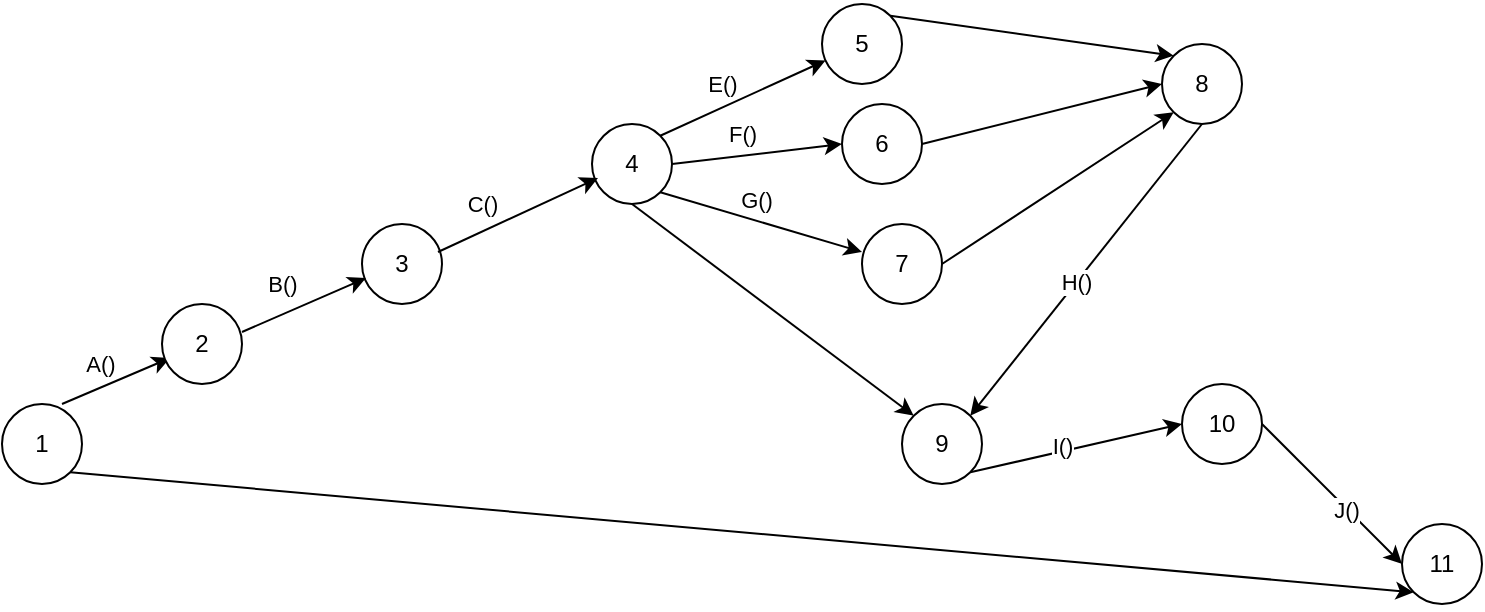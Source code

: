 <mxfile version="22.1.5" type="github">
  <diagram name="Page-1" id="AMdU_xkVBgLGQG_bQsmR">
    <mxGraphModel dx="419" dy="246" grid="1" gridSize="10" guides="1" tooltips="1" connect="1" arrows="1" fold="1" page="1" pageScale="1" pageWidth="850" pageHeight="1100" math="0" shadow="0">
      <root>
        <mxCell id="0" />
        <mxCell id="1" parent="0" />
        <mxCell id="53iNG_w205cJMGycBdO0-1" value="1" style="ellipse;whiteSpace=wrap;html=1;aspect=fixed;" vertex="1" parent="1">
          <mxGeometry x="110" y="250" width="40" height="40" as="geometry" />
        </mxCell>
        <mxCell id="53iNG_w205cJMGycBdO0-2" value="" style="endArrow=classic;html=1;rounded=0;entryX=0.1;entryY=0.675;entryDx=0;entryDy=0;entryPerimeter=0;" edge="1" parent="1" target="53iNG_w205cJMGycBdO0-10">
          <mxGeometry width="50" height="50" relative="1" as="geometry">
            <mxPoint x="140" y="250" as="sourcePoint" />
            <mxPoint x="260" y="200" as="targetPoint" />
          </mxGeometry>
        </mxCell>
        <mxCell id="53iNG_w205cJMGycBdO0-13" value="A()" style="edgeLabel;html=1;align=center;verticalAlign=middle;resizable=0;points=[];" vertex="1" connectable="0" parent="53iNG_w205cJMGycBdO0-2">
          <mxGeometry x="-0.284" y="1" relative="1" as="geometry">
            <mxPoint y="-11" as="offset" />
          </mxGeometry>
        </mxCell>
        <mxCell id="53iNG_w205cJMGycBdO0-4" value="11" style="ellipse;whiteSpace=wrap;html=1;aspect=fixed;" vertex="1" parent="1">
          <mxGeometry x="810" y="310" width="40" height="40" as="geometry" />
        </mxCell>
        <mxCell id="53iNG_w205cJMGycBdO0-5" value="7" style="ellipse;whiteSpace=wrap;html=1;aspect=fixed;" vertex="1" parent="1">
          <mxGeometry x="540" y="160" width="40" height="40" as="geometry" />
        </mxCell>
        <mxCell id="53iNG_w205cJMGycBdO0-6" value="6" style="ellipse;whiteSpace=wrap;html=1;aspect=fixed;" vertex="1" parent="1">
          <mxGeometry x="530" y="100" width="40" height="40" as="geometry" />
        </mxCell>
        <mxCell id="53iNG_w205cJMGycBdO0-7" value="5" style="ellipse;whiteSpace=wrap;html=1;aspect=fixed;" vertex="1" parent="1">
          <mxGeometry x="520" y="50" width="40" height="40" as="geometry" />
        </mxCell>
        <mxCell id="53iNG_w205cJMGycBdO0-8" value="4" style="ellipse;whiteSpace=wrap;html=1;aspect=fixed;" vertex="1" parent="1">
          <mxGeometry x="405" y="110" width="40" height="40" as="geometry" />
        </mxCell>
        <mxCell id="53iNG_w205cJMGycBdO0-9" value="3" style="ellipse;whiteSpace=wrap;html=1;aspect=fixed;direction=south;" vertex="1" parent="1">
          <mxGeometry x="290" y="160" width="40" height="40" as="geometry" />
        </mxCell>
        <mxCell id="53iNG_w205cJMGycBdO0-10" value="2" style="ellipse;whiteSpace=wrap;html=1;aspect=fixed;" vertex="1" parent="1">
          <mxGeometry x="190" y="200" width="40" height="40" as="geometry" />
        </mxCell>
        <mxCell id="53iNG_w205cJMGycBdO0-11" value="" style="endArrow=classic;html=1;rounded=0;exitX=1;exitY=0.35;exitDx=0;exitDy=0;exitPerimeter=0;entryX=0.675;entryY=0.95;entryDx=0;entryDy=0;entryPerimeter=0;" edge="1" parent="1" source="53iNG_w205cJMGycBdO0-10" target="53iNG_w205cJMGycBdO0-9">
          <mxGeometry width="50" height="50" relative="1" as="geometry">
            <mxPoint x="300" y="180" as="sourcePoint" />
            <mxPoint x="420" y="140" as="targetPoint" />
          </mxGeometry>
        </mxCell>
        <mxCell id="53iNG_w205cJMGycBdO0-14" value="B()" style="edgeLabel;html=1;align=center;verticalAlign=middle;resizable=0;points=[];" vertex="1" connectable="0" parent="53iNG_w205cJMGycBdO0-11">
          <mxGeometry x="-0.243" y="-1" relative="1" as="geometry">
            <mxPoint x="-4" y="-15" as="offset" />
          </mxGeometry>
        </mxCell>
        <mxCell id="53iNG_w205cJMGycBdO0-12" value="" style="endArrow=classic;html=1;rounded=0;exitX=0.35;exitY=0.05;exitDx=0;exitDy=0;exitPerimeter=0;entryX=0.075;entryY=0.675;entryDx=0;entryDy=0;entryPerimeter=0;" edge="1" parent="1" source="53iNG_w205cJMGycBdO0-9" target="53iNG_w205cJMGycBdO0-8">
          <mxGeometry width="50" height="50" relative="1" as="geometry">
            <mxPoint x="330" y="170" as="sourcePoint" />
            <mxPoint x="410" y="140" as="targetPoint" />
          </mxGeometry>
        </mxCell>
        <mxCell id="53iNG_w205cJMGycBdO0-15" value="C()" style="edgeLabel;html=1;align=center;verticalAlign=middle;resizable=0;points=[];" vertex="1" connectable="0" parent="53iNG_w205cJMGycBdO0-12">
          <mxGeometry x="0.13" y="1" relative="1" as="geometry">
            <mxPoint x="-23" y="-2" as="offset" />
          </mxGeometry>
        </mxCell>
        <mxCell id="53iNG_w205cJMGycBdO0-16" value="" style="endArrow=classic;html=1;rounded=0;exitX=1;exitY=0;exitDx=0;exitDy=0;" edge="1" parent="1" source="53iNG_w205cJMGycBdO0-8" target="53iNG_w205cJMGycBdO0-7">
          <mxGeometry width="50" height="50" relative="1" as="geometry">
            <mxPoint x="450" y="120" as="sourcePoint" />
            <mxPoint x="520" y="80" as="targetPoint" />
          </mxGeometry>
        </mxCell>
        <mxCell id="53iNG_w205cJMGycBdO0-20" value="E()" style="edgeLabel;html=1;align=center;verticalAlign=middle;resizable=0;points=[];" vertex="1" connectable="0" parent="53iNG_w205cJMGycBdO0-16">
          <mxGeometry x="-0.067" y="-1" relative="1" as="geometry">
            <mxPoint x="-8" y="-9" as="offset" />
          </mxGeometry>
        </mxCell>
        <mxCell id="53iNG_w205cJMGycBdO0-17" value="" style="endArrow=classic;html=1;rounded=0;exitX=1;exitY=0.5;exitDx=0;exitDy=0;entryX=0;entryY=0.5;entryDx=0;entryDy=0;" edge="1" parent="1" source="53iNG_w205cJMGycBdO0-8" target="53iNG_w205cJMGycBdO0-6">
          <mxGeometry width="50" height="50" relative="1" as="geometry">
            <mxPoint x="480" y="160" as="sourcePoint" />
            <mxPoint x="550" y="120" as="targetPoint" />
          </mxGeometry>
        </mxCell>
        <mxCell id="53iNG_w205cJMGycBdO0-21" value="F()" style="edgeLabel;html=1;align=center;verticalAlign=middle;resizable=0;points=[];" vertex="1" connectable="0" parent="53iNG_w205cJMGycBdO0-17">
          <mxGeometry x="-0.169" y="3" relative="1" as="geometry">
            <mxPoint y="-8" as="offset" />
          </mxGeometry>
        </mxCell>
        <mxCell id="53iNG_w205cJMGycBdO0-19" value="" style="endArrow=classic;html=1;rounded=0;exitX=1;exitY=1;exitDx=0;exitDy=0;entryX=0;entryY=0.35;entryDx=0;entryDy=0;entryPerimeter=0;" edge="1" parent="1" source="53iNG_w205cJMGycBdO0-8" target="53iNG_w205cJMGycBdO0-5">
          <mxGeometry width="50" height="50" relative="1" as="geometry">
            <mxPoint x="450" y="240" as="sourcePoint" />
            <mxPoint x="540" y="180" as="targetPoint" />
          </mxGeometry>
        </mxCell>
        <mxCell id="53iNG_w205cJMGycBdO0-22" value="G()" style="edgeLabel;html=1;align=center;verticalAlign=middle;resizable=0;points=[];" vertex="1" connectable="0" parent="53iNG_w205cJMGycBdO0-19">
          <mxGeometry x="-0.047" y="-1" relative="1" as="geometry">
            <mxPoint y="-12" as="offset" />
          </mxGeometry>
        </mxCell>
        <mxCell id="53iNG_w205cJMGycBdO0-25" value="10" style="ellipse;whiteSpace=wrap;html=1;aspect=fixed;" vertex="1" parent="1">
          <mxGeometry x="700" y="240" width="40" height="40" as="geometry" />
        </mxCell>
        <mxCell id="53iNG_w205cJMGycBdO0-26" value="9" style="ellipse;whiteSpace=wrap;html=1;aspect=fixed;" vertex="1" parent="1">
          <mxGeometry x="560" y="250" width="40" height="40" as="geometry" />
        </mxCell>
        <mxCell id="53iNG_w205cJMGycBdO0-27" value="8" style="ellipse;whiteSpace=wrap;html=1;aspect=fixed;" vertex="1" parent="1">
          <mxGeometry x="690" y="70" width="40" height="40" as="geometry" />
        </mxCell>
        <mxCell id="53iNG_w205cJMGycBdO0-28" value="" style="endArrow=classic;html=1;rounded=0;exitX=1;exitY=0;exitDx=0;exitDy=0;entryX=0;entryY=0;entryDx=0;entryDy=0;" edge="1" parent="1" source="53iNG_w205cJMGycBdO0-7" target="53iNG_w205cJMGycBdO0-27">
          <mxGeometry width="50" height="50" relative="1" as="geometry">
            <mxPoint x="560" y="70" as="sourcePoint" />
            <mxPoint x="730" y="110" as="targetPoint" />
          </mxGeometry>
        </mxCell>
        <mxCell id="53iNG_w205cJMGycBdO0-29" value="" style="endArrow=classic;html=1;rounded=0;exitX=1;exitY=0.5;exitDx=0;exitDy=0;entryX=0;entryY=0.5;entryDx=0;entryDy=0;" edge="1" parent="1" source="53iNG_w205cJMGycBdO0-6" target="53iNG_w205cJMGycBdO0-27">
          <mxGeometry width="50" height="50" relative="1" as="geometry">
            <mxPoint x="580" y="110" as="sourcePoint" />
            <mxPoint x="720" y="130" as="targetPoint" />
          </mxGeometry>
        </mxCell>
        <mxCell id="53iNG_w205cJMGycBdO0-30" value="" style="endArrow=classic;html=1;rounded=0;exitX=1;exitY=0.5;exitDx=0;exitDy=0;entryX=0;entryY=1;entryDx=0;entryDy=0;" edge="1" parent="1" source="53iNG_w205cJMGycBdO0-5" target="53iNG_w205cJMGycBdO0-27">
          <mxGeometry width="50" height="50" relative="1" as="geometry">
            <mxPoint x="580" y="130" as="sourcePoint" />
            <mxPoint x="730" y="150" as="targetPoint" />
          </mxGeometry>
        </mxCell>
        <mxCell id="53iNG_w205cJMGycBdO0-32" value="" style="endArrow=classic;html=1;rounded=0;entryX=1;entryY=0;entryDx=0;entryDy=0;" edge="1" parent="1" target="53iNG_w205cJMGycBdO0-26">
          <mxGeometry width="50" height="50" relative="1" as="geometry">
            <mxPoint x="710" y="110" as="sourcePoint" />
            <mxPoint x="830" y="130" as="targetPoint" />
          </mxGeometry>
        </mxCell>
        <mxCell id="53iNG_w205cJMGycBdO0-33" value="H()" style="edgeLabel;html=1;align=center;verticalAlign=middle;resizable=0;points=[];" vertex="1" connectable="0" parent="53iNG_w205cJMGycBdO0-32">
          <mxGeometry x="0.083" relative="1" as="geometry">
            <mxPoint as="offset" />
          </mxGeometry>
        </mxCell>
        <mxCell id="53iNG_w205cJMGycBdO0-34" value="" style="endArrow=classic;html=1;rounded=0;exitX=0.5;exitY=1;exitDx=0;exitDy=0;entryX=0;entryY=0;entryDx=0;entryDy=0;" edge="1" parent="1" source="53iNG_w205cJMGycBdO0-8" target="53iNG_w205cJMGycBdO0-26">
          <mxGeometry width="50" height="50" relative="1" as="geometry">
            <mxPoint x="400" y="530" as="sourcePoint" />
            <mxPoint x="500" y="290" as="targetPoint" />
          </mxGeometry>
        </mxCell>
        <mxCell id="53iNG_w205cJMGycBdO0-38" value="" style="endArrow=classic;html=1;rounded=0;exitX=1;exitY=1;exitDx=0;exitDy=0;entryX=0;entryY=0.5;entryDx=0;entryDy=0;" edge="1" parent="1" source="53iNG_w205cJMGycBdO0-26" target="53iNG_w205cJMGycBdO0-25">
          <mxGeometry width="50" height="50" relative="1" as="geometry">
            <mxPoint x="480" y="480" as="sourcePoint" />
            <mxPoint x="530" y="430" as="targetPoint" />
          </mxGeometry>
        </mxCell>
        <mxCell id="53iNG_w205cJMGycBdO0-39" value="I()" style="edgeLabel;html=1;align=center;verticalAlign=middle;resizable=0;points=[];" vertex="1" connectable="0" parent="53iNG_w205cJMGycBdO0-38">
          <mxGeometry x="-0.127" y="3" relative="1" as="geometry">
            <mxPoint as="offset" />
          </mxGeometry>
        </mxCell>
        <mxCell id="53iNG_w205cJMGycBdO0-40" value="" style="endArrow=classic;html=1;rounded=0;exitX=1;exitY=0.5;exitDx=0;exitDy=0;entryX=0;entryY=0.5;entryDx=0;entryDy=0;" edge="1" parent="1" source="53iNG_w205cJMGycBdO0-25" target="53iNG_w205cJMGycBdO0-4">
          <mxGeometry width="50" height="50" relative="1" as="geometry">
            <mxPoint x="770" y="230" as="sourcePoint" />
            <mxPoint x="870" y="260" as="targetPoint" />
          </mxGeometry>
        </mxCell>
        <mxCell id="53iNG_w205cJMGycBdO0-41" value="J()" style="edgeLabel;html=1;align=center;verticalAlign=middle;resizable=0;points=[];" vertex="1" connectable="0" parent="53iNG_w205cJMGycBdO0-40">
          <mxGeometry x="0.198" y="-1" relative="1" as="geometry">
            <mxPoint as="offset" />
          </mxGeometry>
        </mxCell>
        <mxCell id="53iNG_w205cJMGycBdO0-42" value="" style="endArrow=classic;html=1;rounded=0;exitX=1;exitY=1;exitDx=0;exitDy=0;entryX=0;entryY=1;entryDx=0;entryDy=0;" edge="1" parent="1" source="53iNG_w205cJMGycBdO0-1" target="53iNG_w205cJMGycBdO0-4">
          <mxGeometry width="50" height="50" relative="1" as="geometry">
            <mxPoint x="230" y="460" as="sourcePoint" />
            <mxPoint x="280" y="410" as="targetPoint" />
          </mxGeometry>
        </mxCell>
      </root>
    </mxGraphModel>
  </diagram>
</mxfile>

